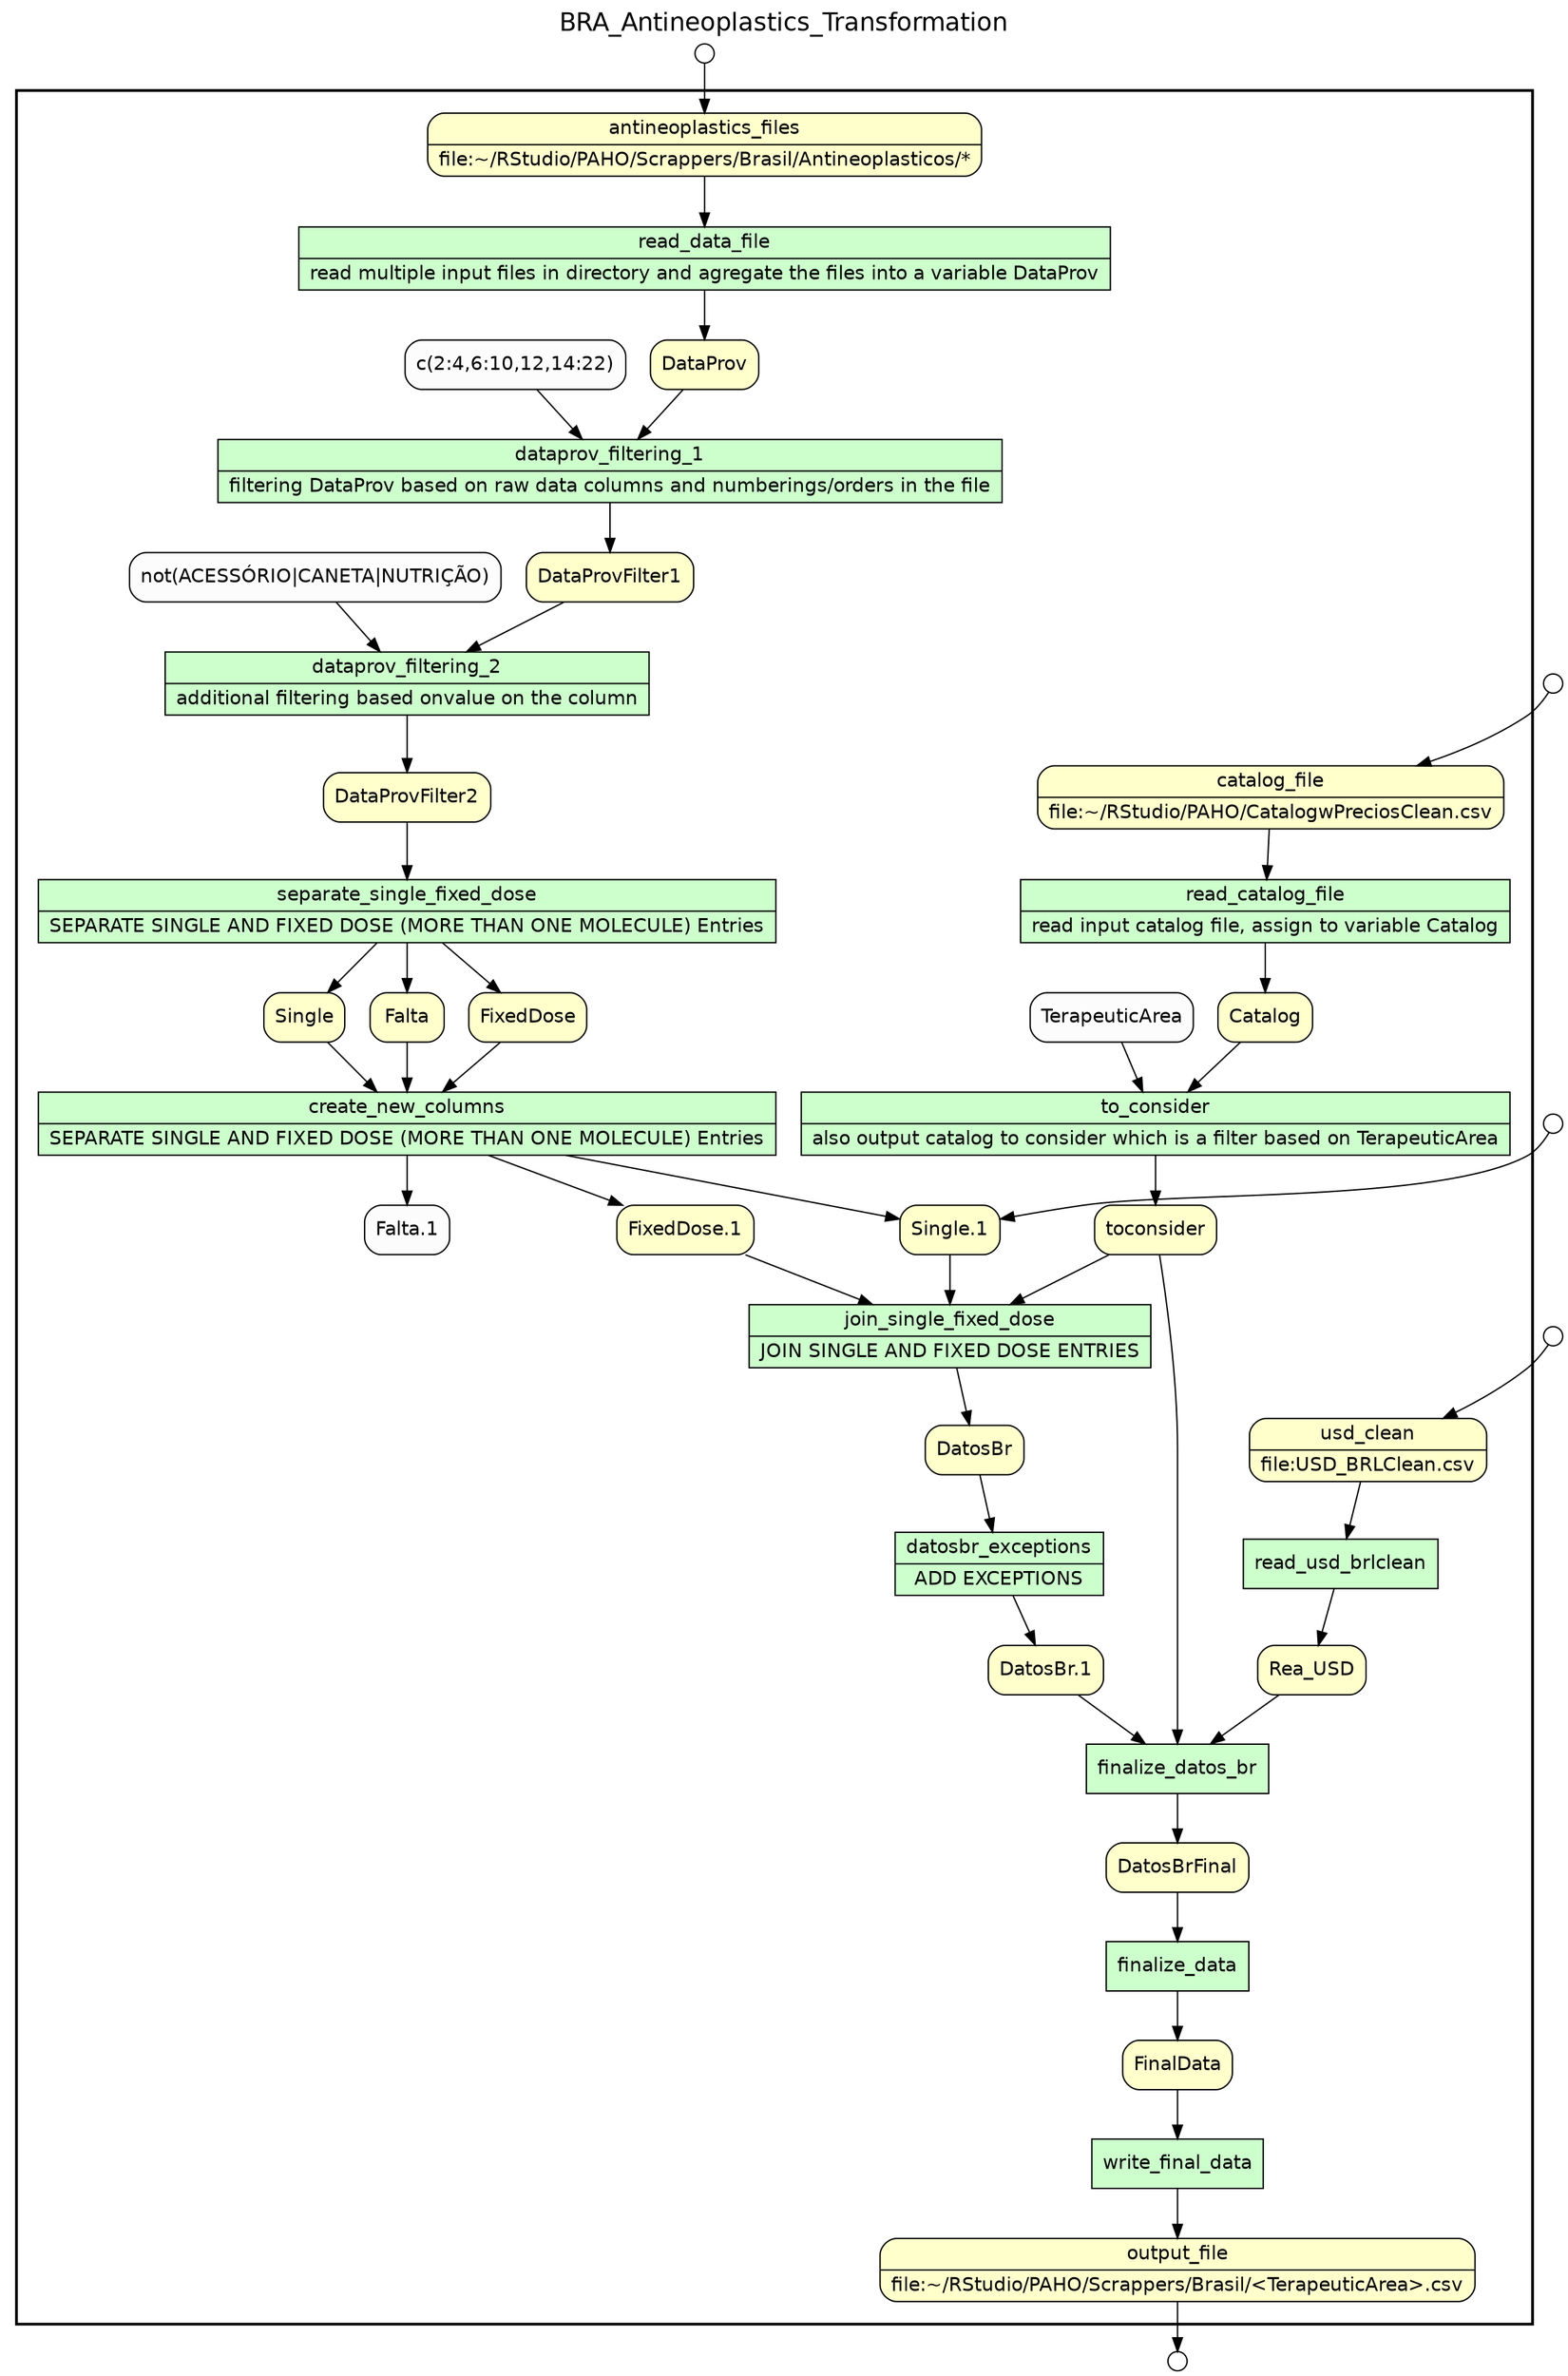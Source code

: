 
/* Start of top-level graph */
digraph Workflow {
rankdir=TB

/* Title for graph */
fontname=Helvetica; fontsize=18; labelloc=t
label=BRA_Antineoplastics_Transformation

/* Start of double cluster for drawing box around nodes in workflow */
subgraph cluster_workflow_box_outer { label=""; color=black; penwidth=2
subgraph cluster_workflow_box_inner { label=""; penwidth=0

/* Style for nodes representing atomic programs in workflow */
node[shape=box style=filled fillcolor="#CCFFCC" peripheries=1 fontname=Helvetica]

/* Nodes representing atomic programs in workflow */
read_usd_brlclean
read_data_file [shape=record rankdir=LR label="{<f0> read_data_file |<f1> read multiple input files in directory and agregate the files into a variable DataProv}"];
read_catalog_file [shape=record rankdir=LR label="{<f0> read_catalog_file |<f1> read input catalog file, assign to variable Catalog}"];
to_consider [shape=record rankdir=LR label="{<f0> to_consider |<f1> also output catalog to consider which is a filter based on TerapeuticArea}"];
dataprov_filtering_1 [shape=record rankdir=LR label="{<f0> dataprov_filtering_1 |<f1> filtering DataProv based on raw data columns and numberings/orders in the file}"];
dataprov_filtering_2 [shape=record rankdir=LR label="{<f0> dataprov_filtering_2 |<f1> additional filtering based onvalue on the column}"];
separate_single_fixed_dose [shape=record rankdir=LR label="{<f0> separate_single_fixed_dose |<f1> SEPARATE SINGLE AND FIXED DOSE (MORE THAN ONE MOLECULE) Entries}"];
create_new_columns [shape=record rankdir=LR label="{<f0> create_new_columns |<f1> SEPARATE SINGLE AND FIXED DOSE (MORE THAN ONE MOLECULE) Entries}"];
join_single_fixed_dose [shape=record rankdir=LR label="{<f0> join_single_fixed_dose |<f1> JOIN SINGLE AND FIXED DOSE ENTRIES}"];
datosbr_exceptions [shape=record rankdir=LR label="{<f0> datosbr_exceptions |<f1> ADD EXCEPTIONS}"];
finalize_datos_br
finalize_data
write_final_data

/* Style for nodes representing non-parameter data channels in workflow */
node[shape=box style="rounded,filled" fillcolor="#FFFFCC" peripheries=1 fontname=Helvetica]

/* Nodes for non-parameter data channels in workflow */
output_file [shape=record rankdir=LR label="{<f0> output_file |<f1> file\:~/RStudio/PAHO/Scrappers/Brasil/\<TerapeuticArea\>.csv}"];
usd_clean [shape=record rankdir=LR label="{<f0> usd_clean |<f1> file\:USD_BRLClean.csv}"];
antineoplastics_files [shape=record rankdir=LR label="{<f0> antineoplastics_files |<f1> file\:~/RStudio/PAHO/Scrappers/Brasil/Antineoplasticos/*}"];
catalog_file [shape=record rankdir=LR label="{<f0> catalog_file |<f1> file\:~/RStudio/PAHO/CatalogwPreciosClean.csv}"];
Catalog
DataProv
DataProvFilter1
DataProvFilter2
Single
Falta
FixedDose
"Single.1"
"FixedDose.1"
toconsider
DatosBr
"DatosBr.1"
Rea_USD
DatosBrFinal
FinalData

/* Style for nodes representing parameter channels in workflow */
node[shape=box style="rounded,filled" fillcolor="#FCFCFC" peripheries=1 fontname=Helvetica]

/* Nodes representing parameter channels in workflow */

/* Edges representing connections between programs and channels */
read_usd_brlclean -> Rea_USD
usd_clean -> read_usd_brlclean
read_data_file -> DataProv
antineoplastics_files -> read_data_file
read_catalog_file -> Catalog
catalog_file -> read_catalog_file
to_consider -> toconsider
Catalog -> to_consider
TerapeuticArea -> to_consider
dataprov_filtering_1 -> DataProvFilter1
DataProv -> dataprov_filtering_1
"c(2:4,6:10,12,14:22)" -> dataprov_filtering_1
dataprov_filtering_2 -> DataProvFilter2
"not(ACESSÓRIO|CANETA|NUTRIÇÃO)" -> dataprov_filtering_2
DataProvFilter1 -> dataprov_filtering_2
separate_single_fixed_dose -> Single
separate_single_fixed_dose -> Falta
separate_single_fixed_dose -> FixedDose
DataProvFilter2 -> separate_single_fixed_dose
create_new_columns -> "Single.1"
create_new_columns -> "Falta.1"
create_new_columns -> "FixedDose.1"
Single -> create_new_columns
Falta -> create_new_columns
FixedDose -> create_new_columns
join_single_fixed_dose -> DatosBr
"Single.1" -> join_single_fixed_dose
"FixedDose.1" -> join_single_fixed_dose
toconsider -> join_single_fixed_dose
datosbr_exceptions -> "DatosBr.1"
DatosBr -> datosbr_exceptions
finalize_datos_br -> DatosBrFinal
toconsider -> finalize_datos_br
"DatosBr.1" -> finalize_datos_br
Rea_USD -> finalize_datos_br
finalize_data -> FinalData
DatosBrFinal -> finalize_data
write_final_data -> output_file
FinalData -> write_final_data

/* End of double cluster for drawing box around nodes in workflow */
}}

/* Style for nodes representing workflow input ports */
node[shape=circle style="rounded,filled" fillcolor="#FFFFFF" peripheries=1 fontname=Helvetica width=0.2]

/* Nodes representing workflow input ports */
antineoplastics_files_input_port [label=""]
usd_clean_input_port [label=""]
catalog_file_input_port [label=""]
"Single.1_input_port" [label=""]

/* Style for nodes representing workflow output ports */
node[shape=circle style="rounded,filled" fillcolor="#FFFFFF" peripheries=1 fontname=Helvetica width=0.2]

/* Nodes representing workflow output ports */
output_file_output_port [label=""]

/* Edges from input ports to channels */
antineoplastics_files_input_port -> antineoplastics_files
usd_clean_input_port -> usd_clean
catalog_file_input_port -> catalog_file
"Single.1_input_port" -> "Single.1"

/* Edges from channels to output ports */
output_file -> output_file_output_port

/* End of top-level graph */
}
